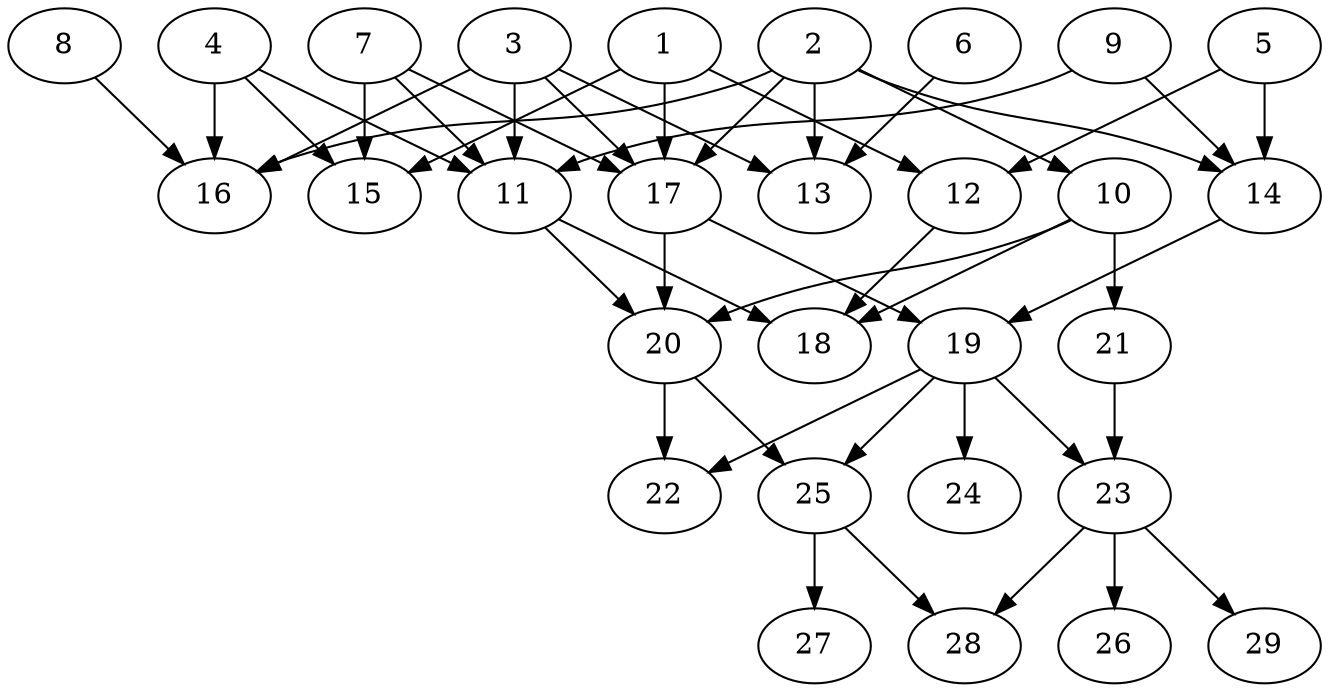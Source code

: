 // DAG (tier=2-normal, mode=data, n=29, ccr=0.400, fat=0.620, density=0.419, regular=0.441, jump=0.173, mindata=2097152, maxdata=16777216)
// DAG automatically generated by daggen at Sun Aug 24 16:33:34 2025
// /home/ermia/Project/Environments/daggen/bin/daggen --dot --ccr 0.400 --fat 0.620 --regular 0.441 --density 0.419 --jump 0.173 --mindata 2097152 --maxdata 16777216 -n 29 
digraph G {
  1 [size="23512674646571656", alpha="0.18", expect_size="11756337323285828"]
  1 -> 12 [size ="887184685006848"]
  1 -> 15 [size ="887184685006848"]
  1 -> 17 [size ="887184685006848"]
  2 [size="2744075264688130097152", alpha="0.03", expect_size="1372037632344065048576"]
  2 -> 10 [size ="1568028672131072"]
  2 -> 13 [size ="1568028672131072"]
  2 -> 14 [size ="1568028672131072"]
  2 -> 16 [size ="1568028672131072"]
  2 -> 17 [size ="1568028672131072"]
  3 [size="2513609811206967656448", alpha="0.02", expect_size="1256804905603483828224"]
  3 -> 11 [size ="1478955915804672"]
  3 -> 13 [size ="1478955915804672"]
  3 -> 16 [size ="1478955915804672"]
  3 -> 17 [size ="1478955915804672"]
  4 [size="4589403916270252032", alpha="0.12", expect_size="2294701958135126016"]
  4 -> 11 [size ="1966770751537152"]
  4 -> 15 [size ="1966770751537152"]
  4 -> 16 [size ="1966770751537152"]
  5 [size="16679384964009964", alpha="0.01", expect_size="8339692482004982"]
  5 -> 12 [size ="272450252177408"]
  5 -> 14 [size ="272450252177408"]
  6 [size="1071556005656527872", alpha="0.08", expect_size="535778002828263936"]
  6 -> 13 [size ="517981142515712"]
  7 [size="1107277800838451328", alpha="0.02", expect_size="553638900419225664"]
  7 -> 11 [size ="813222831587328"]
  7 -> 15 [size ="813222831587328"]
  7 -> 17 [size ="813222831587328"]
  8 [size="699054633762361600", alpha="0.02", expect_size="349527316881180800"]
  8 -> 16 [size ="737909279817728"]
  9 [size="1062187109286418579456", alpha="0.07", expect_size="531093554643209289728"]
  9 -> 11 [size ="832831873875968"]
  9 -> 14 [size ="832831873875968"]
  10 [size="10641496364556484608", alpha="0.16", expect_size="5320748182278242304"]
  10 -> 18 [size ="38704232005632"]
  10 -> 20 [size ="38704232005632"]
  10 -> 21 [size ="38704232005632"]
  11 [size="3487927271030025216", alpha="0.18", expect_size="1743963635515012608"]
  11 -> 18 [size ="2086187250483200"]
  11 -> 20 [size ="2086187250483200"]
  12 [size="306437153294589632", alpha="0.09", expect_size="153218576647294816"]
  12 -> 18 [size ="213845758967808"]
  13 [size="499553555168115968", alpha="0.16", expect_size="249776777584057984"]
  14 [size="3921588609089536000000", alpha="0.10", expect_size="1960794304544768000000"]
  14 -> 19 [size ="1989442273280000"]
  15 [size="14443322704868074", alpha="0.19", expect_size="7221661352434037"]
  16 [size="817706741708076613632", alpha="0.01", expect_size="408853370854038306816"]
  17 [size="2828624155082535993344", alpha="0.17", expect_size="1414312077541267996672"]
  17 -> 19 [size ="1600074303930368"]
  17 -> 20 [size ="1600074303930368"]
  18 [size="4262572627258660356096", alpha="0.18", expect_size="2131286313629330178048"]
  19 [size="19268997607178800", alpha="0.12", expect_size="9634498803589400"]
  19 -> 22 [size ="523002999472128"]
  19 -> 23 [size ="523002999472128"]
  19 -> 24 [size ="523002999472128"]
  19 -> 25 [size ="523002999472128"]
  20 [size="50886192632878696", alpha="0.07", expect_size="25443096316439348"]
  20 -> 22 [size ="2043545976307712"]
  20 -> 25 [size ="2043545976307712"]
  21 [size="1149884245888869597184", alpha="0.10", expect_size="574942122944434798592"]
  21 -> 23 [size ="878063793471488"]
  22 [size="26756055938962324", alpha="0.02", expect_size="13378027969481162"]
  23 [size="1102011007224588009472", alpha="0.01", expect_size="551005503612294004736"]
  23 -> 26 [size ="853520471293952"]
  23 -> 28 [size ="853520471293952"]
  23 -> 29 [size ="853520471293952"]
  24 [size="114117025751148160", alpha="0.20", expect_size="57058512875574080"]
  25 [size="116241708347612463104", alpha="0.03", expect_size="58120854173806231552"]
  25 -> 27 [size ="190545183899648"]
  25 -> 28 [size ="190545183899648"]
  26 [size="18699001507282120", alpha="0.17", expect_size="9349500753641060"]
  27 [size="4083429968503841488896", alpha="0.18", expect_size="2041714984251920744448"]
  28 [size="6632026793567382", alpha="0.15", expect_size="3316013396783691"]
  29 [size="61370364861603643392", alpha="0.16", expect_size="30685182430801821696"]
}